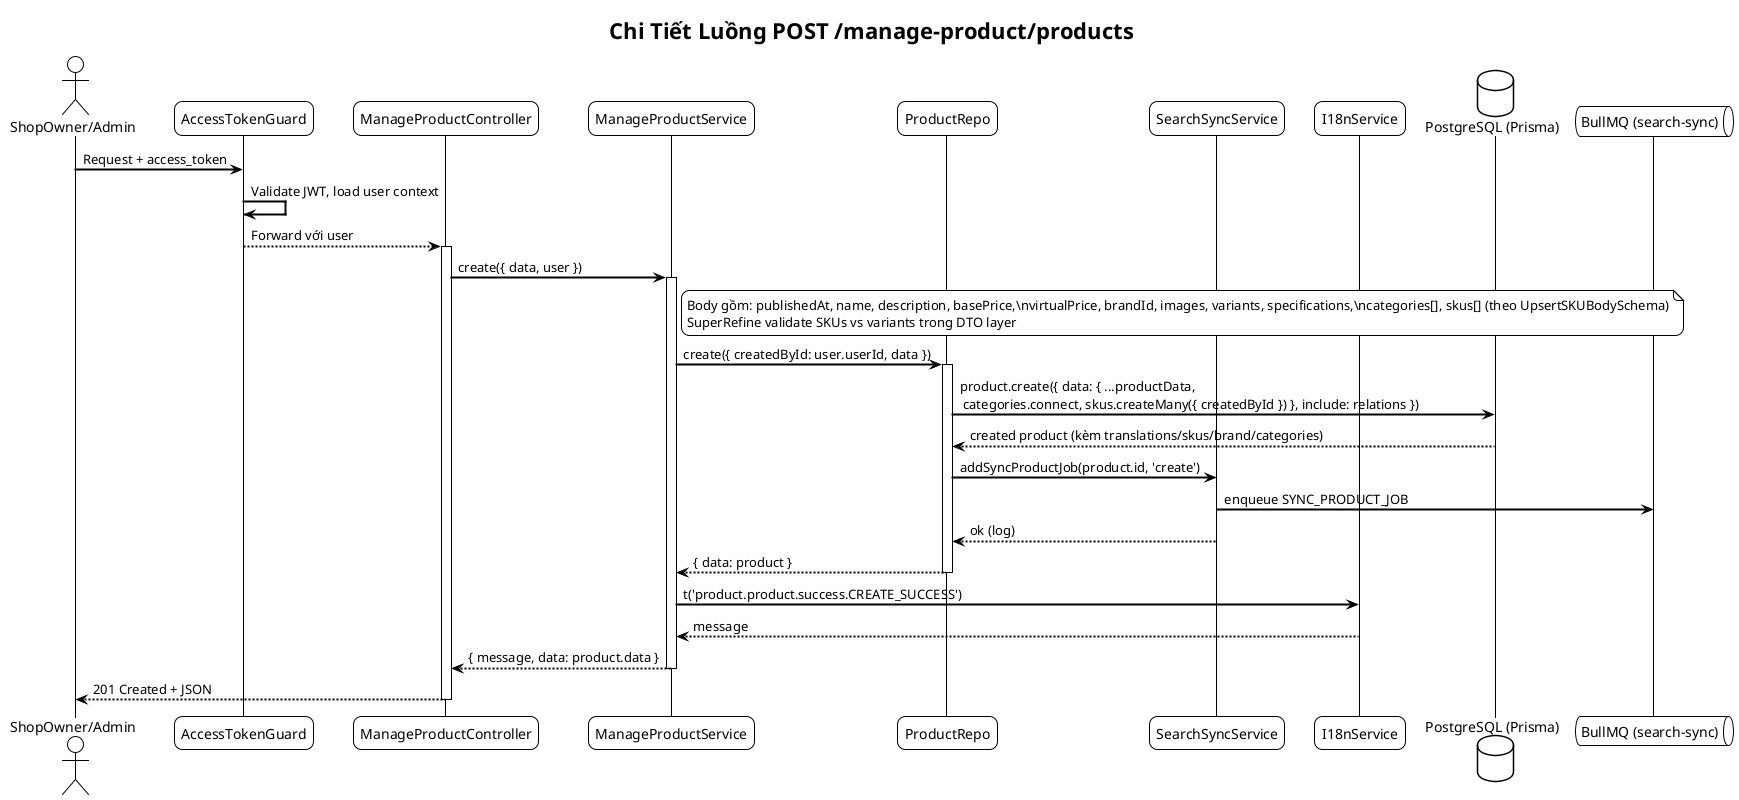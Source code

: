 @startuml Manage Product Create Sequence
!theme plain
skinparam backgroundColor #FFFFFF
skinparam sequenceArrowThickness 2
skinparam roundcorner 16

title Chi Tiết Luồng POST /manage-product/products

actor "ShopOwner/Admin" as U
participant "AccessTokenGuard" as AG
participant "ManageProductController" as MPC
participant "ManageProductService" as MPS
participant "ProductRepo" as PR
participant "SearchSyncService" as SSS
participant "I18nService" as IS
database "PostgreSQL (Prisma)" as DB
queue "BullMQ (search-sync)" as Q

U -> AG: Request + access_token
AG -> AG: Validate JWT, load user context
AG --> MPC: Forward với user
activate MPC

MPC -> MPS: create({ data, user })
activate MPS

note right of MPS
Body gồm: publishedAt, name, description, basePrice,\nvirtualPrice, brandId, images, variants, specifications,\ncategories[], skus[] (theo UpsertSKUBodySchema)
SuperRefine validate SKUs vs variants trong DTO layer
end note

MPS -> PR: create({ createdById: user.userId, data })
activate PR
PR -> DB: product.create({ data: { ...productData,\n categories.connect, skus.createMany({ createdById }) }, include: relations })
DB --> PR: created product (kèm translations/skus/brand/categories)
PR -> SSS: addSyncProductJob(product.id, 'create')
SSS -> Q: enqueue SYNC_PRODUCT_JOB
SSS --> PR: ok (log)
PR --> MPS: { data: product }
deactivate PR

MPS -> IS: t('product.product.success.CREATE_SUCCESS')
IS --> MPS: message
MPS --> MPC: { message, data: product.data }
deactivate MPS

MPC --> U: 201 Created + JSON
deactivate MPC

@enduml


